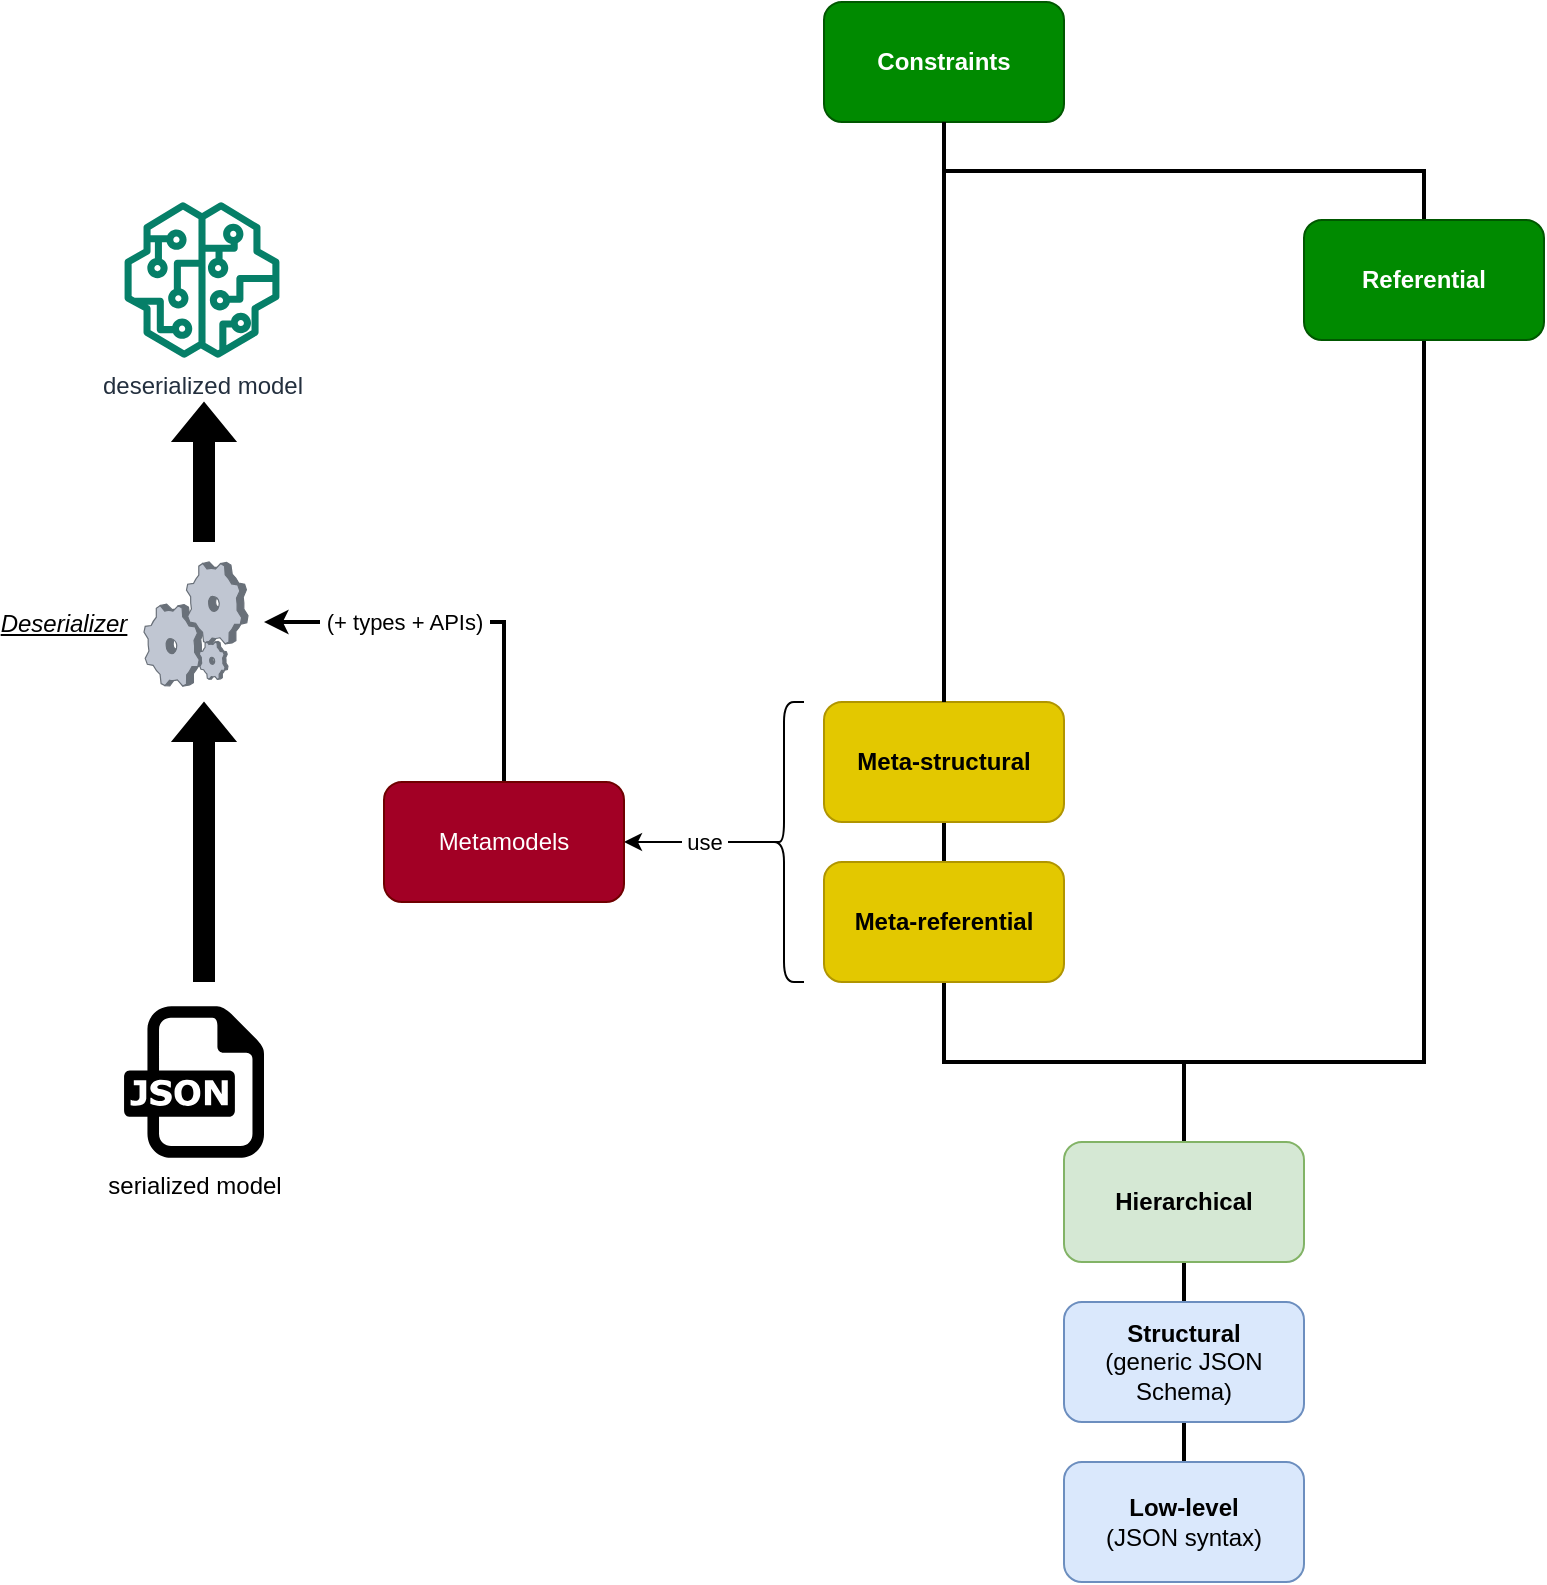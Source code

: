 <mxfile version="20.8.16" type="device"><diagram name="Page-1" id="BR17ZdZTmJ1xsqmfKKUn"><mxGraphModel dx="2021" dy="1993" grid="1" gridSize="10" guides="1" tooltips="1" connect="1" arrows="1" fold="1" page="1" pageScale="1" pageWidth="827" pageHeight="1169" math="0" shadow="0"><root><mxCell id="0"/><mxCell id="1" parent="0"/><mxCell id="cpsBxxc-Yylsg1I1evmf-10" style="edgeStyle=orthogonalEdgeStyle;rounded=0;orthogonalLoop=1;jettySize=auto;html=1;exitX=0.5;exitY=0;exitDx=0;exitDy=0;entryX=0.5;entryY=1;entryDx=0;entryDy=0;strokeWidth=2;endArrow=none;endFill=0;" edge="1" parent="1" source="JCLgZwpqIDgkukZC0mzi-1" target="JCLgZwpqIDgkukZC0mzi-2"><mxGeometry relative="1" as="geometry"/></mxCell><mxCell id="JCLgZwpqIDgkukZC0mzi-1" value="&lt;b&gt;Low-level&lt;/b&gt;&lt;br&gt;(JSON syntax)" style="rounded=1;whiteSpace=wrap;html=1;fillColor=#dae8fc;strokeColor=#6c8ebf;" parent="1" vertex="1"><mxGeometry x="470" y="450" width="120" height="60" as="geometry"/></mxCell><mxCell id="cpsBxxc-Yylsg1I1evmf-9" style="edgeStyle=orthogonalEdgeStyle;rounded=0;orthogonalLoop=1;jettySize=auto;html=1;exitX=0.5;exitY=0;exitDx=0;exitDy=0;entryX=0.5;entryY=1;entryDx=0;entryDy=0;strokeWidth=2;endArrow=none;endFill=0;" edge="1" parent="1" source="JCLgZwpqIDgkukZC0mzi-2" target="JCLgZwpqIDgkukZC0mzi-3"><mxGeometry relative="1" as="geometry"/></mxCell><mxCell id="JCLgZwpqIDgkukZC0mzi-2" value="&lt;b&gt;Structural&lt;/b&gt;&lt;br&gt;(generic JSON Schema)" style="rounded=1;whiteSpace=wrap;html=1;fillColor=#dae8fc;strokeColor=#6c8ebf;" parent="1" vertex="1"><mxGeometry x="470" y="370" width="120" height="60" as="geometry"/></mxCell><mxCell id="cpsBxxc-Yylsg1I1evmf-6" style="edgeStyle=orthogonalEdgeStyle;rounded=0;orthogonalLoop=1;jettySize=auto;html=1;exitX=0.5;exitY=0;exitDx=0;exitDy=0;entryX=0.5;entryY=1;entryDx=0;entryDy=0;strokeWidth=2;endArrow=none;endFill=0;" edge="1" parent="1" source="JCLgZwpqIDgkukZC0mzi-3" target="JCLgZwpqIDgkukZC0mzi-9"><mxGeometry relative="1" as="geometry"/></mxCell><mxCell id="cpsBxxc-Yylsg1I1evmf-7" style="edgeStyle=orthogonalEdgeStyle;rounded=0;orthogonalLoop=1;jettySize=auto;html=1;exitX=0.5;exitY=0;exitDx=0;exitDy=0;entryX=0.5;entryY=1;entryDx=0;entryDy=0;strokeWidth=2;endArrow=none;endFill=0;" edge="1" parent="1" source="JCLgZwpqIDgkukZC0mzi-3" target="JCLgZwpqIDgkukZC0mzi-23"><mxGeometry relative="1" as="geometry"><Array as="points"><mxPoint x="530" y="250"/><mxPoint x="650" y="250"/></Array></mxGeometry></mxCell><mxCell id="JCLgZwpqIDgkukZC0mzi-3" value="&lt;b&gt;Hierarchical&lt;/b&gt;" style="rounded=1;whiteSpace=wrap;html=1;fillColor=#d5e8d4;strokeColor=#82b366;" parent="1" vertex="1"><mxGeometry x="470" y="290" width="120" height="60" as="geometry"/></mxCell><mxCell id="JCLgZwpqIDgkukZC0mzi-5" value="serialized model" style="dashed=0;outlineConnect=0;html=1;align=center;labelPosition=center;verticalLabelPosition=bottom;verticalAlign=top;shape=mxgraph.weblogos.json" parent="1" vertex="1"><mxGeometry y="222.1" width="70" height="75.8" as="geometry"/></mxCell><mxCell id="cpsBxxc-Yylsg1I1evmf-8" style="edgeStyle=orthogonalEdgeStyle;rounded=0;orthogonalLoop=1;jettySize=auto;html=1;exitX=0.5;exitY=0;exitDx=0;exitDy=0;entryX=0.5;entryY=1;entryDx=0;entryDy=0;strokeWidth=2;endArrow=none;endFill=0;" edge="1" parent="1" source="JCLgZwpqIDgkukZC0mzi-9" target="JCLgZwpqIDgkukZC0mzi-10"><mxGeometry relative="1" as="geometry"/></mxCell><mxCell id="JCLgZwpqIDgkukZC0mzi-9" value="&lt;b&gt;Meta-referential&lt;/b&gt;" style="rounded=1;whiteSpace=wrap;html=1;fillColor=#e3c800;strokeColor=#B09500;fontColor=#000000;" parent="1" vertex="1"><mxGeometry x="350" y="150" width="120" height="60" as="geometry"/></mxCell><mxCell id="JCLgZwpqIDgkukZC0mzi-10" value="&lt;b&gt;Meta-structural&lt;/b&gt;" style="rounded=1;whiteSpace=wrap;html=1;fillColor=#e3c800;strokeColor=#B09500;fontColor=#000000;" parent="1" vertex="1"><mxGeometry x="350" y="70" width="120" height="60" as="geometry"/></mxCell><mxCell id="JCLgZwpqIDgkukZC0mzi-11" value="" style="verticalLabelPosition=bottom;sketch=0;aspect=fixed;html=1;verticalAlign=top;strokeColor=none;align=center;outlineConnect=0;shape=mxgraph.citrix.process;" parent="1" vertex="1"><mxGeometry x="10" width="52" height="62" as="geometry"/></mxCell><mxCell id="JCLgZwpqIDgkukZC0mzi-12" value="" style="shape=flexArrow;endArrow=classic;html=1;rounded=0;fillColor=#000000;" parent="1" edge="1"><mxGeometry width="50" height="50" relative="1" as="geometry"><mxPoint x="40" y="210" as="sourcePoint"/><mxPoint x="40" y="70" as="targetPoint"/></mxGeometry></mxCell><mxCell id="JCLgZwpqIDgkukZC0mzi-15" style="edgeStyle=orthogonalEdgeStyle;rounded=0;orthogonalLoop=1;jettySize=auto;html=1;exitX=0.1;exitY=0.5;exitDx=0;exitDy=0;exitPerimeter=0;entryX=1;entryY=0.5;entryDx=0;entryDy=0;fillColor=#000000;" parent="1" source="JCLgZwpqIDgkukZC0mzi-13" target="JCLgZwpqIDgkukZC0mzi-14" edge="1"><mxGeometry relative="1" as="geometry"/></mxCell><mxCell id="JCLgZwpqIDgkukZC0mzi-17" value="&amp;nbsp;use&amp;nbsp;" style="edgeLabel;html=1;align=center;verticalAlign=middle;resizable=0;points=[];" parent="JCLgZwpqIDgkukZC0mzi-15" vertex="1" connectable="0"><mxGeometry x="-0.111" y="1" relative="1" as="geometry"><mxPoint y="-1" as="offset"/></mxGeometry></mxCell><mxCell id="JCLgZwpqIDgkukZC0mzi-13" value="" style="shape=curlyBracket;whiteSpace=wrap;html=1;rounded=1;flipH=1;labelPosition=right;verticalLabelPosition=middle;align=left;verticalAlign=middle;rotation=-180;" parent="1" vertex="1"><mxGeometry x="320" y="70" width="20" height="140" as="geometry"/></mxCell><mxCell id="JCLgZwpqIDgkukZC0mzi-18" style="edgeStyle=orthogonalEdgeStyle;rounded=0;orthogonalLoop=1;jettySize=auto;html=1;exitX=0.5;exitY=0;exitDx=0;exitDy=0;fillColor=#000000;strokeWidth=2;" parent="1" source="JCLgZwpqIDgkukZC0mzi-14" edge="1"><mxGeometry relative="1" as="geometry"><mxPoint x="70" y="30" as="targetPoint"/><Array as="points"><mxPoint x="190" y="30"/></Array></mxGeometry></mxCell><mxCell id="JCLgZwpqIDgkukZC0mzi-22" value="&amp;nbsp;(+ types + APIs)&amp;nbsp;" style="edgeLabel;html=1;align=center;verticalAlign=middle;resizable=0;points=[];" parent="JCLgZwpqIDgkukZC0mzi-18" vertex="1" connectable="0"><mxGeometry x="0.53" relative="1" as="geometry"><mxPoint x="23" as="offset"/></mxGeometry></mxCell><mxCell id="JCLgZwpqIDgkukZC0mzi-14" value="Metamodels&lt;br&gt;" style="rounded=1;whiteSpace=wrap;html=1;fillColor=#a20025;fontColor=#ffffff;strokeColor=#6F0000;fillStyle=auto;gradientColor=none;" parent="1" vertex="1"><mxGeometry x="130" y="110" width="120" height="60" as="geometry"/></mxCell><mxCell id="JCLgZwpqIDgkukZC0mzi-16" value="&lt;i&gt;&lt;u&gt;Deserializer&lt;/u&gt;&lt;/i&gt;" style="text;html=1;strokeColor=none;fillColor=none;align=center;verticalAlign=middle;whiteSpace=wrap;rounded=0;" parent="1" vertex="1"><mxGeometry x="-60" y="16" width="60" height="30" as="geometry"/></mxCell><mxCell id="JCLgZwpqIDgkukZC0mzi-19" value="" style="shape=flexArrow;endArrow=classic;html=1;rounded=0;fillColor=#000000;" parent="1" edge="1"><mxGeometry width="50" height="50" relative="1" as="geometry"><mxPoint x="40" y="-10" as="sourcePoint"/><mxPoint x="40" y="-80" as="targetPoint"/></mxGeometry></mxCell><mxCell id="JCLgZwpqIDgkukZC0mzi-21" value="deserialized model" style="sketch=0;outlineConnect=0;fontColor=#232F3E;gradientColor=none;fillColor=#067F68;strokeColor=none;dashed=0;verticalLabelPosition=bottom;verticalAlign=top;align=center;html=1;fontSize=12;fontStyle=0;aspect=fixed;pointerEvents=1;shape=mxgraph.aws4.sagemaker_model;fillStyle=auto;" parent="1" vertex="1"><mxGeometry y="-180" width="78" height="78" as="geometry"/></mxCell><mxCell id="cpsBxxc-Yylsg1I1evmf-11" style="edgeStyle=orthogonalEdgeStyle;rounded=0;orthogonalLoop=1;jettySize=auto;html=1;exitX=0.5;exitY=0;exitDx=0;exitDy=0;entryX=0.5;entryY=1;entryDx=0;entryDy=0;strokeWidth=2;endArrow=none;endFill=0;" edge="1" parent="1" source="JCLgZwpqIDgkukZC0mzi-23" target="JCLgZwpqIDgkukZC0mzi-24"><mxGeometry relative="1" as="geometry"/></mxCell><mxCell id="JCLgZwpqIDgkukZC0mzi-23" value="&lt;b&gt;Referential&lt;/b&gt;" style="rounded=1;whiteSpace=wrap;html=1;fillColor=#008a00;strokeColor=#005700;fontColor=#ffffff;" parent="1" vertex="1"><mxGeometry x="590" y="-171" width="120" height="60" as="geometry"/></mxCell><mxCell id="JCLgZwpqIDgkukZC0mzi-24" value="&lt;b&gt;Constraints&lt;/b&gt;" style="rounded=1;whiteSpace=wrap;html=1;fillColor=#008a00;strokeColor=#005700;fontColor=#ffffff;" parent="1" vertex="1"><mxGeometry x="350" y="-280" width="120" height="60" as="geometry"/></mxCell><mxCell id="cpsBxxc-Yylsg1I1evmf-3" value="" style="endArrow=none;html=1;rounded=0;strokeWidth=2;exitX=0.5;exitY=0;exitDx=0;exitDy=0;entryX=0.5;entryY=1;entryDx=0;entryDy=0;" edge="1" parent="1" source="JCLgZwpqIDgkukZC0mzi-10" target="JCLgZwpqIDgkukZC0mzi-24"><mxGeometry width="50" height="50" relative="1" as="geometry"><mxPoint x="410" y="60" as="sourcePoint"/><mxPoint x="410" y="-100" as="targetPoint"/></mxGeometry></mxCell></root></mxGraphModel></diagram></mxfile>